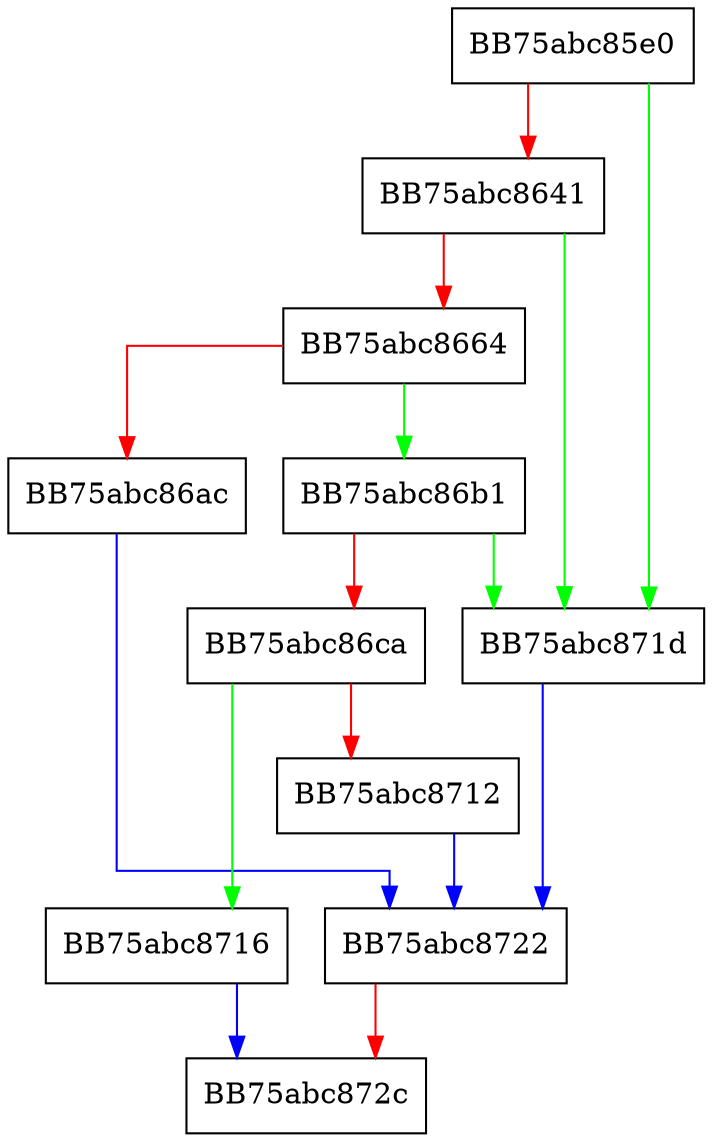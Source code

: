 digraph encdec_hashSHA256 {
  node [shape="box"];
  graph [splines=ortho];
  BB75abc85e0 -> BB75abc871d [color="green"];
  BB75abc85e0 -> BB75abc8641 [color="red"];
  BB75abc8641 -> BB75abc871d [color="green"];
  BB75abc8641 -> BB75abc8664 [color="red"];
  BB75abc8664 -> BB75abc86b1 [color="green"];
  BB75abc8664 -> BB75abc86ac [color="red"];
  BB75abc86ac -> BB75abc8722 [color="blue"];
  BB75abc86b1 -> BB75abc871d [color="green"];
  BB75abc86b1 -> BB75abc86ca [color="red"];
  BB75abc86ca -> BB75abc8716 [color="green"];
  BB75abc86ca -> BB75abc8712 [color="red"];
  BB75abc8712 -> BB75abc8722 [color="blue"];
  BB75abc8716 -> BB75abc872c [color="blue"];
  BB75abc871d -> BB75abc8722 [color="blue"];
  BB75abc8722 -> BB75abc872c [color="red"];
}